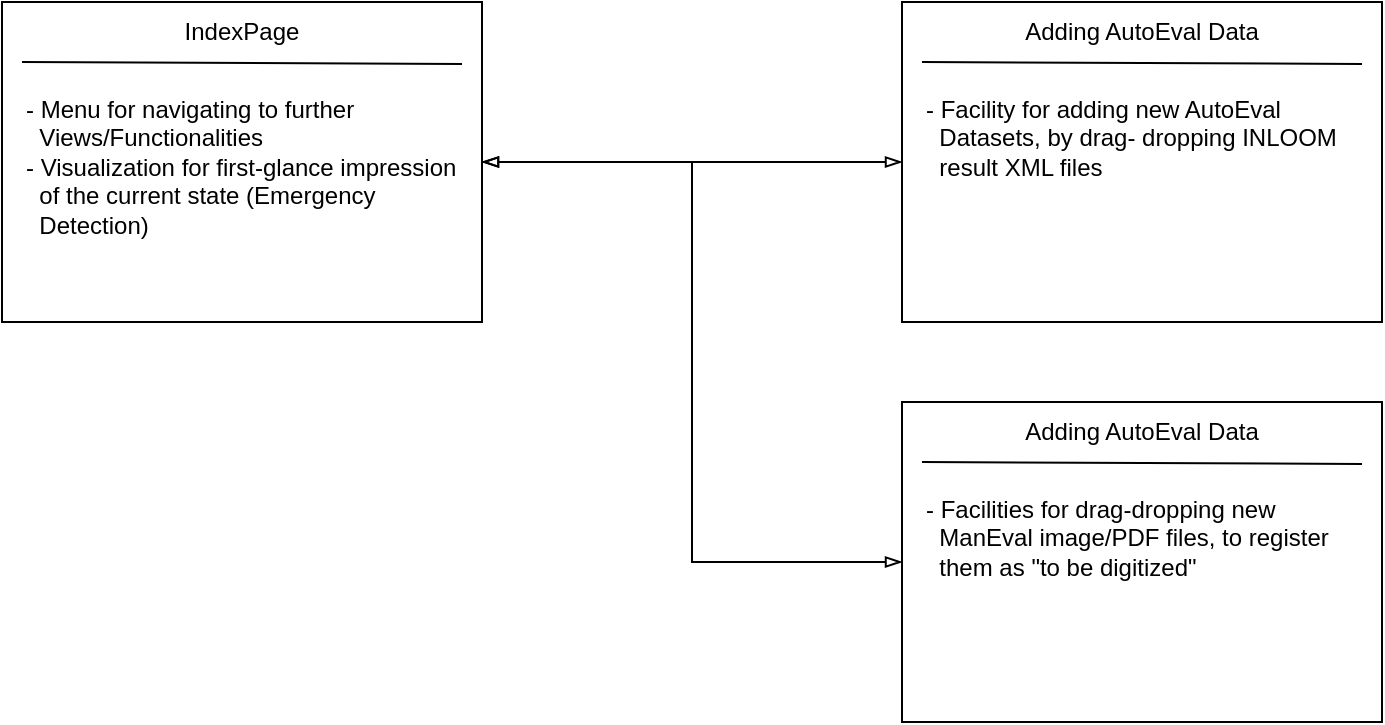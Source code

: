 <mxfile version="14.0.1" type="device"><diagram id="y2oJZqJV4IPznY0egvJG" name="Page-1"><mxGraphModel dx="813" dy="426" grid="1" gridSize="10" guides="1" tooltips="1" connect="1" arrows="1" fold="1" page="1" pageScale="1" pageWidth="827" pageHeight="1169" math="0" shadow="0"><root><mxCell id="0"/><mxCell id="1" parent="0"/><mxCell id="cTow-ewaYNBlMMcvk_rO-21" style="edgeStyle=orthogonalEdgeStyle;rounded=0;orthogonalLoop=1;jettySize=auto;html=1;entryX=0;entryY=0.5;entryDx=0;entryDy=0;startArrow=blockThin;startFill=0;endArrow=blockThin;endFill=0;" edge="1" parent="1" source="cTow-ewaYNBlMMcvk_rO-2" target="cTow-ewaYNBlMMcvk_rO-16"><mxGeometry relative="1" as="geometry"/></mxCell><mxCell id="cTow-ewaYNBlMMcvk_rO-27" style="edgeStyle=orthogonalEdgeStyle;rounded=0;orthogonalLoop=1;jettySize=auto;html=1;entryX=0;entryY=0.5;entryDx=0;entryDy=0;startArrow=blockThin;startFill=0;endArrow=blockThin;endFill=0;" edge="1" parent="1" source="cTow-ewaYNBlMMcvk_rO-2" target="cTow-ewaYNBlMMcvk_rO-22"><mxGeometry relative="1" as="geometry"/></mxCell><mxCell id="cTow-ewaYNBlMMcvk_rO-2" value="" style="rounded=0;whiteSpace=wrap;html=1;" vertex="1" parent="1"><mxGeometry x="40" y="40" width="240" height="160" as="geometry"/></mxCell><mxCell id="cTow-ewaYNBlMMcvk_rO-3" value="IndexPage" style="text;html=1;strokeColor=none;fillColor=none;align=center;verticalAlign=middle;whiteSpace=wrap;rounded=0;" vertex="1" parent="1"><mxGeometry x="50" y="40" width="220" height="30" as="geometry"/></mxCell><mxCell id="cTow-ewaYNBlMMcvk_rO-4" value="" style="endArrow=none;html=1;" edge="1" parent="1"><mxGeometry width="50" height="50" relative="1" as="geometry"><mxPoint x="50" y="70" as="sourcePoint"/><mxPoint x="270" y="71" as="targetPoint"/></mxGeometry></mxCell><mxCell id="cTow-ewaYNBlMMcvk_rO-8" value="&lt;span&gt;- Menu for navigating to further&lt;br&gt;&amp;nbsp; Views/Functionalities&lt;/span&gt;&lt;br&gt;&lt;span&gt;- Visualization for first-glance impression&lt;br&gt;&amp;nbsp; of the current state (Emergency &lt;br&gt;&amp;nbsp; Detection)&lt;/span&gt;" style="text;html=1;strokeColor=none;fillColor=none;align=left;verticalAlign=top;whiteSpace=wrap;rounded=0;horizontal=1;" vertex="1" parent="1"><mxGeometry x="50" y="80" width="220" height="110" as="geometry"/></mxCell><mxCell id="cTow-ewaYNBlMMcvk_rO-16" value="" style="rounded=0;whiteSpace=wrap;html=1;align=left;" vertex="1" parent="1"><mxGeometry x="490" y="40" width="240" height="160" as="geometry"/></mxCell><mxCell id="cTow-ewaYNBlMMcvk_rO-17" value="Adding AutoEval Data" style="text;html=1;strokeColor=none;fillColor=none;align=center;verticalAlign=middle;whiteSpace=wrap;rounded=0;" vertex="1" parent="1"><mxGeometry x="500" y="40" width="220" height="30" as="geometry"/></mxCell><mxCell id="cTow-ewaYNBlMMcvk_rO-18" value="" style="endArrow=none;html=1;" edge="1" parent="1"><mxGeometry width="50" height="50" relative="1" as="geometry"><mxPoint x="500" y="70" as="sourcePoint"/><mxPoint x="720" y="71" as="targetPoint"/></mxGeometry></mxCell><mxCell id="cTow-ewaYNBlMMcvk_rO-19" value="- Facility for adding new AutoEval &lt;br&gt;&amp;nbsp; Datasets, by drag- dropping INLOOM &lt;br&gt;&amp;nbsp; result XML files" style="text;html=1;strokeColor=none;fillColor=none;align=left;verticalAlign=top;whiteSpace=wrap;rounded=0;horizontal=1;" vertex="1" parent="1"><mxGeometry x="500" y="80" width="220" height="110" as="geometry"/></mxCell><mxCell id="cTow-ewaYNBlMMcvk_rO-22" value="" style="rounded=0;whiteSpace=wrap;html=1;align=left;" vertex="1" parent="1"><mxGeometry x="490" y="240" width="240" height="160" as="geometry"/></mxCell><mxCell id="cTow-ewaYNBlMMcvk_rO-23" value="Adding AutoEval Data" style="text;html=1;strokeColor=none;fillColor=none;align=center;verticalAlign=middle;whiteSpace=wrap;rounded=0;" vertex="1" parent="1"><mxGeometry x="500" y="240" width="220" height="30" as="geometry"/></mxCell><mxCell id="cTow-ewaYNBlMMcvk_rO-24" value="" style="endArrow=none;html=1;" edge="1" parent="1"><mxGeometry width="50" height="50" relative="1" as="geometry"><mxPoint x="500" y="270" as="sourcePoint"/><mxPoint x="720" y="271" as="targetPoint"/></mxGeometry></mxCell><mxCell id="cTow-ewaYNBlMMcvk_rO-25" value="- Facilities for drag-dropping new &lt;br&gt;&amp;nbsp; ManEval image/PDF files, to register &lt;br&gt;&amp;nbsp; them as &quot;to be digitized&quot;" style="text;html=1;strokeColor=none;fillColor=none;align=left;verticalAlign=top;whiteSpace=wrap;rounded=0;horizontal=1;" vertex="1" parent="1"><mxGeometry x="500" y="280" width="220" height="110" as="geometry"/></mxCell></root></mxGraphModel></diagram></mxfile>